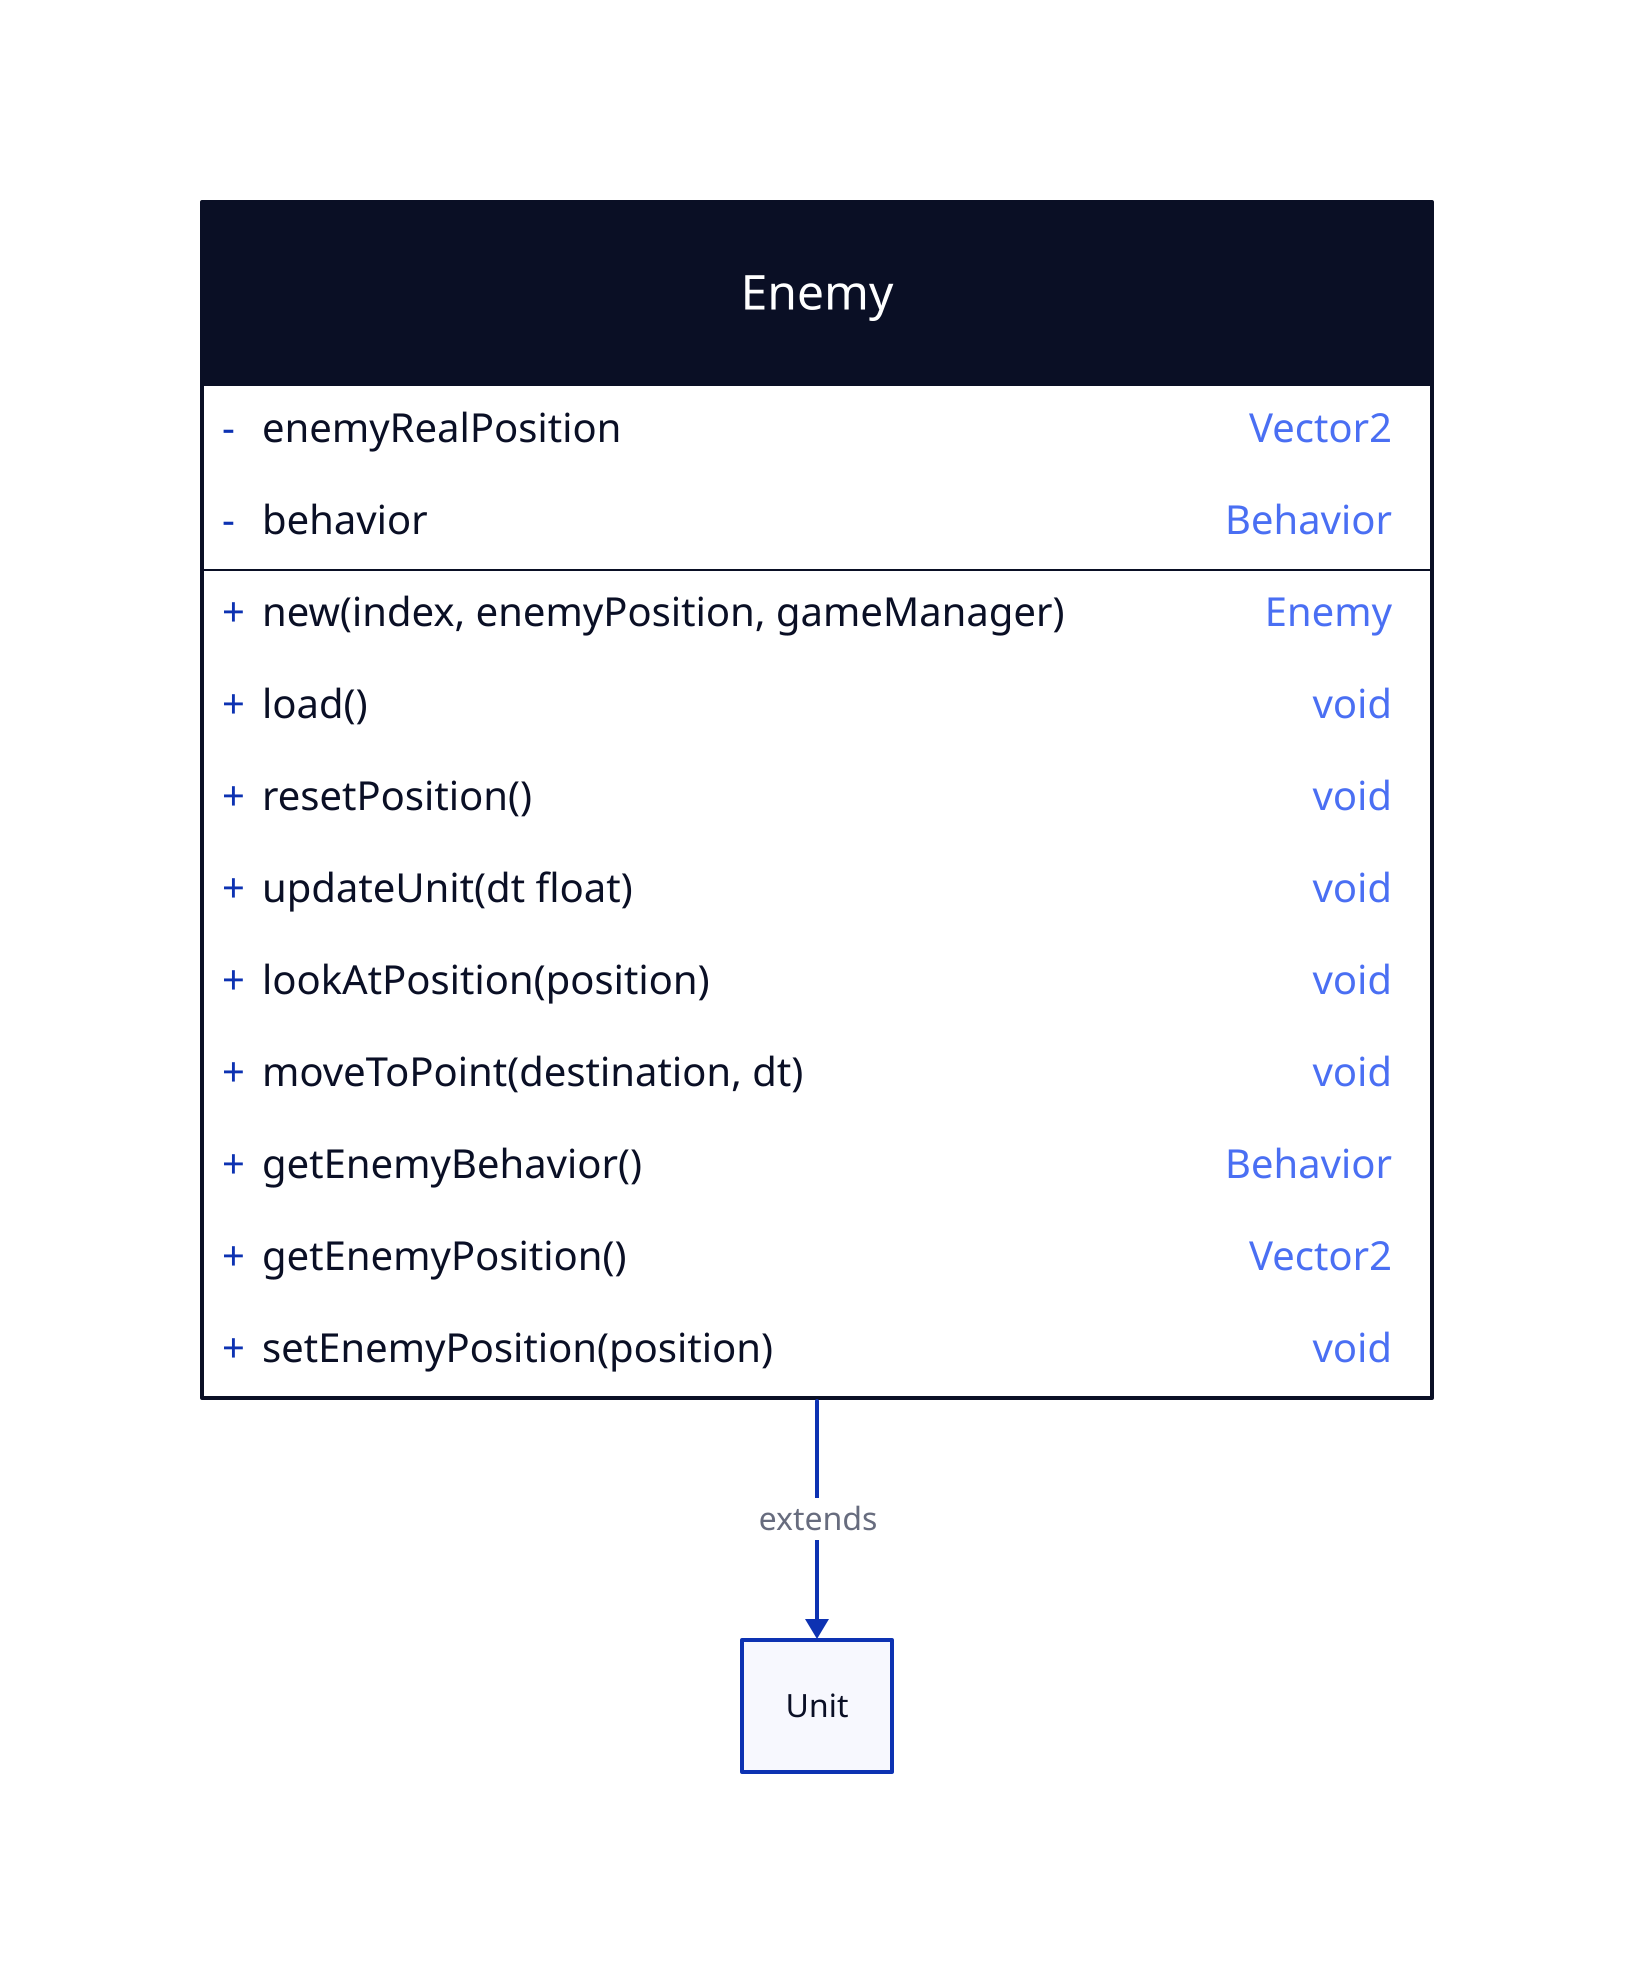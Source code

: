 Enemy: {
  shape: class

  +new(index, enemyPosition, gameManager): Enemy

  -enemyRealPosition: Vector2
  -behavior: Behavior

  +load(): void
  +resetPosition(): void
  +updateUnit(dt float): void
  +lookAtPosition(position): void
  +moveToPoint(destination, dt): void
  +getEnemyBehavior(): Behavior
  +getEnemyPosition(): Vector2
  +setEnemyPosition(position): void
}

Enemy -> Unit: extends
